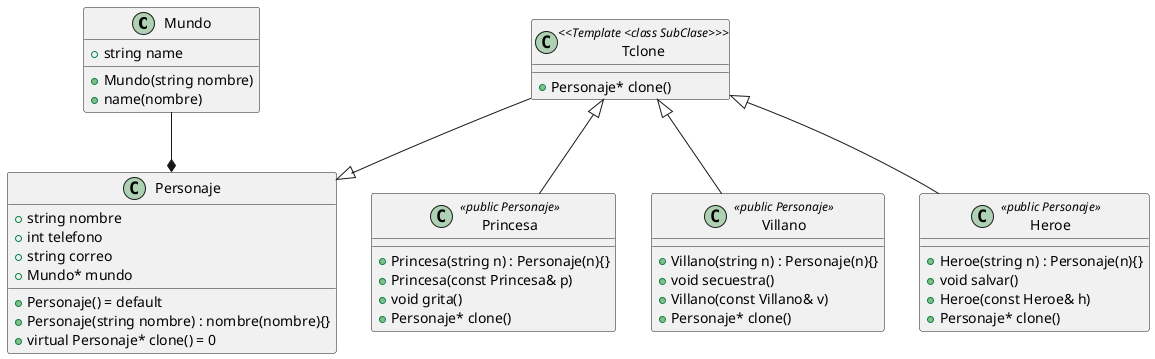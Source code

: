@startUML

class Mundo{
    +string name
	+Mundo(string nombre) 
    +name(nombre)
	
}

class Tclone <<Template <class SubClase>>>{
    +Personaje* clone()
}

class Personaje{
	+string nombre
	+int telefono
	+string correo
	+Mundo* mundo
    +Personaje() = default
    +Personaje(string nombre) : nombre(nombre){}
    +virtual Personaje* clone() = 0
}

class Princesa <<public Personaje>>{ 
	+Princesa(string n) : Personaje(n){}
	+Princesa(const Princesa& p)
    +void grita()
    +Personaje* clone()

}

class Villano <<public Personaje>>{
	+Villano(string n) : Personaje(n){}
    +void secuestra()
	+Villano(const Villano& v)
    +Personaje* clone()
}

class Heroe <<public Personaje>>{ 
	+Heroe(string n) : Personaje(n){}
    +void salvar()
	+Heroe(const Heroe& h)
    +Personaje* clone()
}

Tclone <|-- Princesa
Tclone <|-- Villano
Tclone <|-- Heroe
Tclone --|> Personaje
Mundo --* Personaje


@endUML
